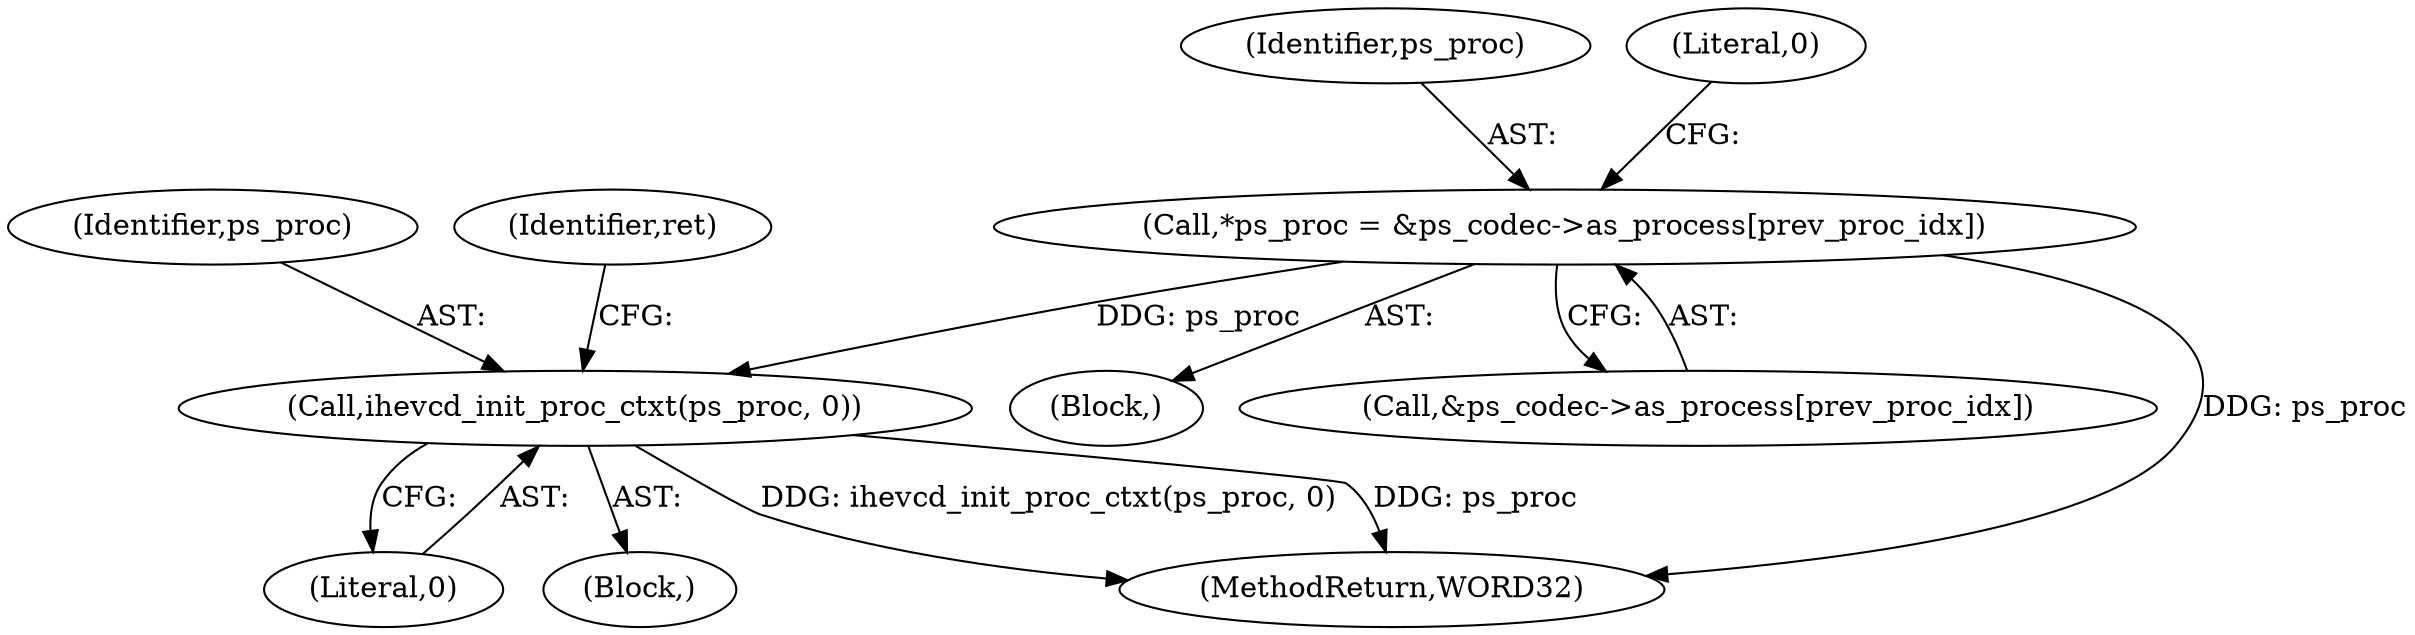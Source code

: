 digraph "0_Android_87fb7909c49e6a4510ba86ace1ffc83459c7e1b9@pointer" {
"1000526" [label="(Call,*ps_proc = &ps_codec->as_process[prev_proc_idx])"];
"1000541" [label="(Call,ihevcd_init_proc_ctxt(ps_proc, 0))"];
"1000527" [label="(Identifier,ps_proc)"];
"1001903" [label="(MethodReturn,WORD32)"];
"1000524" [label="(Block,)"];
"1000541" [label="(Call,ihevcd_init_proc_ctxt(ps_proc, 0))"];
"1000542" [label="(Identifier,ps_proc)"];
"1000543" [label="(Literal,0)"];
"1000545" [label="(Identifier,ret)"];
"1000540" [label="(Block,)"];
"1000536" [label="(Literal,0)"];
"1000528" [label="(Call,&ps_codec->as_process[prev_proc_idx])"];
"1000526" [label="(Call,*ps_proc = &ps_codec->as_process[prev_proc_idx])"];
"1000526" -> "1000524"  [label="AST: "];
"1000526" -> "1000528"  [label="CFG: "];
"1000527" -> "1000526"  [label="AST: "];
"1000528" -> "1000526"  [label="AST: "];
"1000536" -> "1000526"  [label="CFG: "];
"1000526" -> "1001903"  [label="DDG: ps_proc"];
"1000526" -> "1000541"  [label="DDG: ps_proc"];
"1000541" -> "1000540"  [label="AST: "];
"1000541" -> "1000543"  [label="CFG: "];
"1000542" -> "1000541"  [label="AST: "];
"1000543" -> "1000541"  [label="AST: "];
"1000545" -> "1000541"  [label="CFG: "];
"1000541" -> "1001903"  [label="DDG: ps_proc"];
"1000541" -> "1001903"  [label="DDG: ihevcd_init_proc_ctxt(ps_proc, 0)"];
}
